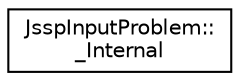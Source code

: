 digraph "Graphical Class Hierarchy"
{
 // LATEX_PDF_SIZE
  edge [fontname="Helvetica",fontsize="10",labelfontname="Helvetica",labelfontsize="10"];
  node [fontname="Helvetica",fontsize="10",shape=record];
  rankdir="LR";
  Node0 [label="JsspInputProblem::\l_Internal",height=0.2,width=0.4,color="black", fillcolor="white", style="filled",URL="$classoperations__research_1_1scheduling_1_1jssp_1_1_jssp_input_problem_1_1___internal.html",tooltip=" "];
}
